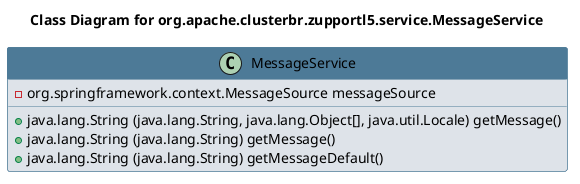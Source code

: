 @startuml 
skinparam class { 
 BackgroundColor #DEE3E9 
 ArrowColor #4D7A97 
 BorderColor #4D7A97 
}
left to right direction 
title Class Diagram for org.apache.clusterbr.zupportl5.service.MessageService
skinparam titleBackgroundColor White
skinparam classHeaderBackgroundColor #4D7A97 
skinparam stereotypeCBackgroundColor #F8981D 

class MessageService {
 - org.springframework.context.MessageSource messageSource
 + java.lang.String (java.lang.String, java.lang.Object[], java.util.Locale) getMessage()
 + java.lang.String (java.lang.String) getMessage()
 + java.lang.String (java.lang.String) getMessageDefault()
}
@enduml